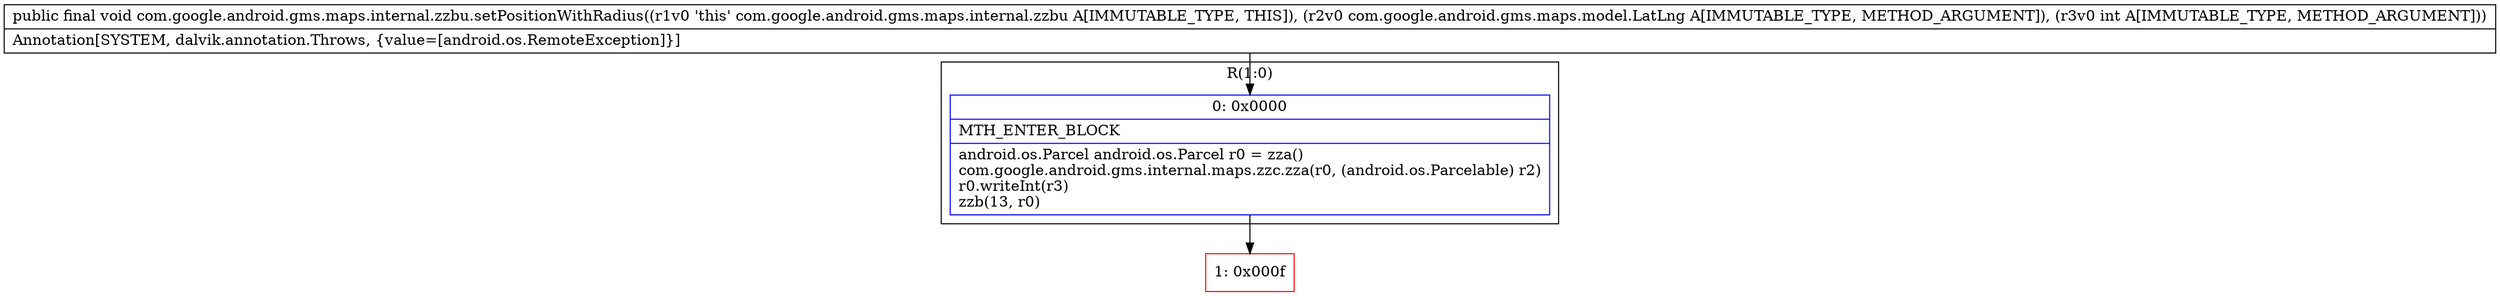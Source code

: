digraph "CFG forcom.google.android.gms.maps.internal.zzbu.setPositionWithRadius(Lcom\/google\/android\/gms\/maps\/model\/LatLng;I)V" {
subgraph cluster_Region_1326009882 {
label = "R(1:0)";
node [shape=record,color=blue];
Node_0 [shape=record,label="{0\:\ 0x0000|MTH_ENTER_BLOCK\l|android.os.Parcel android.os.Parcel r0 = zza()\lcom.google.android.gms.internal.maps.zzc.zza(r0, (android.os.Parcelable) r2)\lr0.writeInt(r3)\lzzb(13, r0)\l}"];
}
Node_1 [shape=record,color=red,label="{1\:\ 0x000f}"];
MethodNode[shape=record,label="{public final void com.google.android.gms.maps.internal.zzbu.setPositionWithRadius((r1v0 'this' com.google.android.gms.maps.internal.zzbu A[IMMUTABLE_TYPE, THIS]), (r2v0 com.google.android.gms.maps.model.LatLng A[IMMUTABLE_TYPE, METHOD_ARGUMENT]), (r3v0 int A[IMMUTABLE_TYPE, METHOD_ARGUMENT]))  | Annotation[SYSTEM, dalvik.annotation.Throws, \{value=[android.os.RemoteException]\}]\l}"];
MethodNode -> Node_0;
Node_0 -> Node_1;
}

